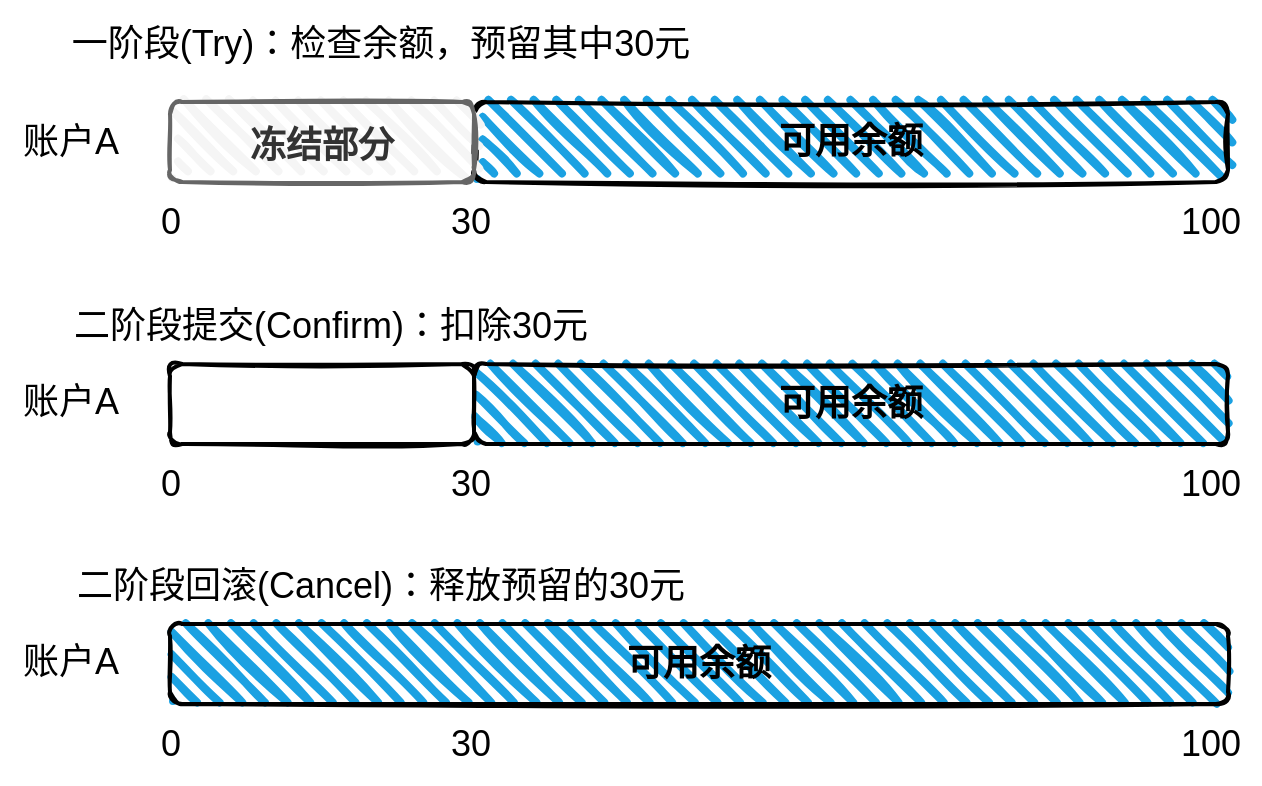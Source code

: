 <mxfile version="20.4.2" type="device"><diagram id="1wTjext3MUaF3wxkI2QV" name="第 1 页"><mxGraphModel dx="1038" dy="491" grid="1" gridSize="10" guides="1" tooltips="1" connect="1" arrows="1" fold="1" page="1" pageScale="1" pageWidth="827" pageHeight="1169" math="0" shadow="0"><root><mxCell id="0"/><mxCell id="1" parent="0"/><mxCell id="8MrbUomFDR2Hk6Aq17PH-2" value="&lt;font style=&quot;font-size: 18px;&quot;&gt;&lt;b style=&quot;&quot;&gt;可用余额&lt;/b&gt;&lt;/font&gt;" style="rounded=1;whiteSpace=wrap;html=1;strokeWidth=2;fillWeight=4;hachureGap=8;hachureAngle=45;fillColor=#1ba1e2;sketch=1;" vertex="1" parent="1"><mxGeometry x="1052" y="1180" width="377" height="40" as="geometry"/></mxCell><mxCell id="8MrbUomFDR2Hk6Aq17PH-3" value="&lt;b&gt;&lt;font style=&quot;font-size: 18px;&quot;&gt;冻结部分&lt;/font&gt;&lt;/b&gt;" style="rounded=1;whiteSpace=wrap;html=1;strokeWidth=2;fillWeight=4;hachureGap=8;hachureAngle=45;sketch=1;fontSize=24;fillColor=#f5f5f5;fontColor=#333333;strokeColor=#666666;" vertex="1" parent="1"><mxGeometry x="900" y="1180" width="152" height="40" as="geometry"/></mxCell><mxCell id="8MrbUomFDR2Hk6Aq17PH-5" value="&lt;font style=&quot;font-size: 18px;&quot;&gt;一阶段(Try)：检查余额，预留其中30元&lt;/font&gt;" style="text;html=1;align=center;verticalAlign=middle;resizable=0;points=[];autosize=1;strokeColor=none;fillColor=none;fontSize=24;fontColor=#000000;" vertex="1" parent="1"><mxGeometry x="840" y="1129" width="330" height="40" as="geometry"/></mxCell><mxCell id="8MrbUomFDR2Hk6Aq17PH-6" value="0" style="text;html=1;align=center;verticalAlign=middle;resizable=0;points=[];autosize=1;strokeColor=none;fillColor=none;fontSize=18;fontColor=#000000;" vertex="1" parent="1"><mxGeometry x="885" y="1220" width="30" height="40" as="geometry"/></mxCell><mxCell id="8MrbUomFDR2Hk6Aq17PH-7" value="30" style="text;html=1;align=center;verticalAlign=middle;resizable=0;points=[];autosize=1;strokeColor=none;fillColor=none;fontSize=18;fontColor=#000000;" vertex="1" parent="1"><mxGeometry x="1030" y="1220" width="40" height="40" as="geometry"/></mxCell><mxCell id="8MrbUomFDR2Hk6Aq17PH-8" value="100" style="text;html=1;align=center;verticalAlign=middle;resizable=0;points=[];autosize=1;strokeColor=none;fillColor=none;fontSize=18;fontColor=#000000;" vertex="1" parent="1"><mxGeometry x="1395" y="1220" width="50" height="40" as="geometry"/></mxCell><mxCell id="8MrbUomFDR2Hk6Aq17PH-9" value="&lt;font style=&quot;font-size: 18px;&quot;&gt;&lt;b style=&quot;&quot;&gt;可用余额&lt;/b&gt;&lt;/font&gt;" style="rounded=1;whiteSpace=wrap;html=1;strokeWidth=2;fillWeight=4;hachureGap=8;hachureAngle=45;fillColor=#1ba1e2;sketch=1;" vertex="1" parent="1"><mxGeometry x="1052" y="1311" width="377" height="40" as="geometry"/></mxCell><mxCell id="8MrbUomFDR2Hk6Aq17PH-10" value="" style="rounded=1;whiteSpace=wrap;html=1;strokeWidth=2;fillWeight=4;hachureGap=8;hachureAngle=45;sketch=1;fontSize=24;" vertex="1" parent="1"><mxGeometry x="900" y="1311" width="152" height="40" as="geometry"/></mxCell><mxCell id="8MrbUomFDR2Hk6Aq17PH-11" value="&lt;font style=&quot;font-size: 18px;&quot;&gt;二阶段提交(Confirm)：扣除30元&lt;/font&gt;" style="text;html=1;align=center;verticalAlign=middle;resizable=0;points=[];autosize=1;strokeColor=none;fillColor=none;fontSize=24;fontColor=#000000;" vertex="1" parent="1"><mxGeometry x="840" y="1270" width="280" height="40" as="geometry"/></mxCell><mxCell id="8MrbUomFDR2Hk6Aq17PH-12" value="0" style="text;html=1;align=center;verticalAlign=middle;resizable=0;points=[];autosize=1;strokeColor=none;fillColor=none;fontSize=18;fontColor=#000000;" vertex="1" parent="1"><mxGeometry x="885" y="1351" width="30" height="40" as="geometry"/></mxCell><mxCell id="8MrbUomFDR2Hk6Aq17PH-13" value="30" style="text;html=1;align=center;verticalAlign=middle;resizable=0;points=[];autosize=1;strokeColor=none;fillColor=none;fontSize=18;fontColor=#000000;" vertex="1" parent="1"><mxGeometry x="1030" y="1351" width="40" height="40" as="geometry"/></mxCell><mxCell id="8MrbUomFDR2Hk6Aq17PH-14" value="100" style="text;html=1;align=center;verticalAlign=middle;resizable=0;points=[];autosize=1;strokeColor=none;fillColor=none;fontSize=18;fontColor=#000000;" vertex="1" parent="1"><mxGeometry x="1395" y="1351" width="50" height="40" as="geometry"/></mxCell><mxCell id="8MrbUomFDR2Hk6Aq17PH-15" value="账户A" style="text;html=1;align=center;verticalAlign=middle;resizable=0;points=[];autosize=1;strokeColor=none;fillColor=none;fontSize=18;fontColor=#000000;" vertex="1" parent="1"><mxGeometry x="815" y="1180" width="70" height="40" as="geometry"/></mxCell><mxCell id="8MrbUomFDR2Hk6Aq17PH-16" value="账户A" style="text;html=1;align=center;verticalAlign=middle;resizable=0;points=[];autosize=1;strokeColor=none;fillColor=none;fontSize=18;fontColor=#000000;" vertex="1" parent="1"><mxGeometry x="815" y="1310" width="70" height="40" as="geometry"/></mxCell><mxCell id="8MrbUomFDR2Hk6Aq17PH-18" value="&lt;font style=&quot;font-size: 18px;&quot;&gt;&lt;b style=&quot;&quot;&gt;可用余额&lt;/b&gt;&lt;/font&gt;" style="rounded=1;whiteSpace=wrap;html=1;strokeWidth=2;fillWeight=4;hachureGap=8;hachureAngle=45;fillColor=#1ba1e2;sketch=1;" vertex="1" parent="1"><mxGeometry x="900" y="1441" width="529" height="40" as="geometry"/></mxCell><mxCell id="8MrbUomFDR2Hk6Aq17PH-20" value="&lt;font style=&quot;font-size: 18px;&quot;&gt;二阶段回滚(Cancel)：释放预留的30元&lt;/font&gt;" style="text;html=1;align=center;verticalAlign=middle;resizable=0;points=[];autosize=1;strokeColor=none;fillColor=none;fontSize=24;fontColor=#000000;" vertex="1" parent="1"><mxGeometry x="840" y="1400" width="330" height="40" as="geometry"/></mxCell><mxCell id="8MrbUomFDR2Hk6Aq17PH-21" value="0" style="text;html=1;align=center;verticalAlign=middle;resizable=0;points=[];autosize=1;strokeColor=none;fillColor=none;fontSize=18;fontColor=#000000;" vertex="1" parent="1"><mxGeometry x="885" y="1481" width="30" height="40" as="geometry"/></mxCell><mxCell id="8MrbUomFDR2Hk6Aq17PH-22" value="30" style="text;html=1;align=center;verticalAlign=middle;resizable=0;points=[];autosize=1;strokeColor=none;fillColor=none;fontSize=18;fontColor=#000000;" vertex="1" parent="1"><mxGeometry x="1030" y="1481" width="40" height="40" as="geometry"/></mxCell><mxCell id="8MrbUomFDR2Hk6Aq17PH-23" value="100" style="text;html=1;align=center;verticalAlign=middle;resizable=0;points=[];autosize=1;strokeColor=none;fillColor=none;fontSize=18;fontColor=#000000;" vertex="1" parent="1"><mxGeometry x="1395" y="1481" width="50" height="40" as="geometry"/></mxCell><mxCell id="8MrbUomFDR2Hk6Aq17PH-24" value="账户A" style="text;html=1;align=center;verticalAlign=middle;resizable=0;points=[];autosize=1;strokeColor=none;fillColor=none;fontSize=18;fontColor=#000000;" vertex="1" parent="1"><mxGeometry x="815" y="1440" width="70" height="40" as="geometry"/></mxCell></root></mxGraphModel></diagram></mxfile>